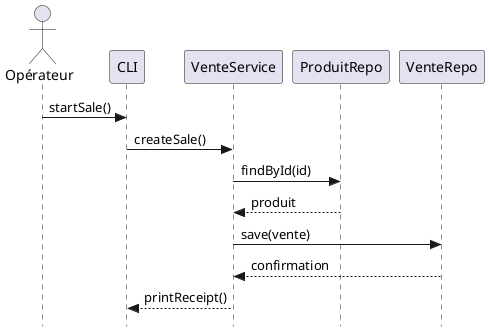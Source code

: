@startuml
skinparam style strictuml

actor "Opérateur" as Operateur
participant "CLI" as UI
participant VenteService
participant ProduitRepo
participant VenteRepo

Operateur -> UI : startSale()
UI -> VenteService : createSale()
VenteService -> ProduitRepo : findById(id)
ProduitRepo --> VenteService : produit
VenteService -> VenteRepo : save(vente)
VenteRepo --> VenteService : confirmation
VenteService --> UI : printReceipt()
@enduml